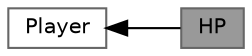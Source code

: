 digraph "HP"
{
 // LATEX_PDF_SIZE
  bgcolor="transparent";
  edge [fontname=Helvetica,fontsize=10,labelfontname=Helvetica,labelfontsize=10];
  node [fontname=Helvetica,fontsize=10,shape=box,height=0.2,width=0.4];
  rankdir=LR;
  Node1 [id="Node000001",label="HP",height=0.2,width=0.4,color="gray40", fillcolor="grey60", style="filled", fontcolor="black",tooltip=" "];
  Node2 [id="Node000002",label="Player",height=0.2,width=0.4,color="grey40", fillcolor="white", style="filled",URL="$group___player.html",tooltip=" "];
  Node2->Node1 [shape=plaintext, dir="back", style="solid"];
}
